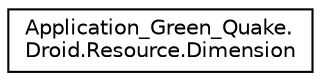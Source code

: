 digraph "Graphical Class Hierarchy"
{
 // LATEX_PDF_SIZE
  edge [fontname="Helvetica",fontsize="10",labelfontname="Helvetica",labelfontsize="10"];
  node [fontname="Helvetica",fontsize="10",shape=record];
  rankdir="LR";
  Node0 [label="Application_Green_Quake.\lDroid.Resource.Dimension",height=0.2,width=0.4,color="black", fillcolor="white", style="filled",URL="$class_application___green___quake_1_1_droid_1_1_resource_1_1_dimension.html",tooltip=" "];
}
